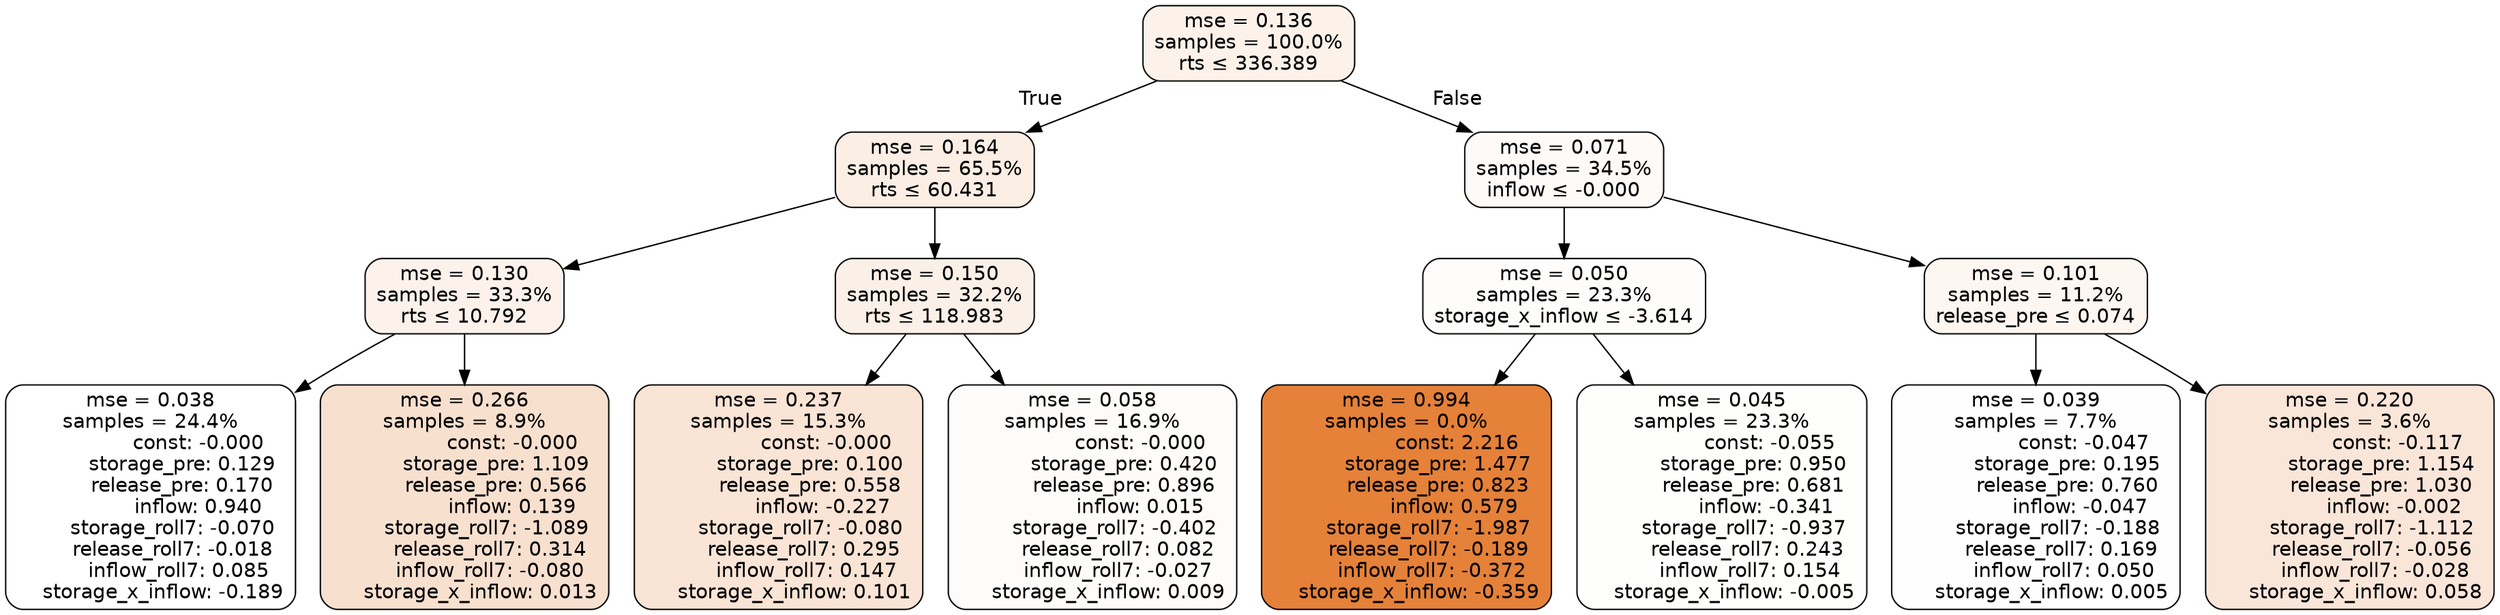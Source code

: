 digraph tree {
bgcolor="transparent"
node [shape=rectangle, style="filled, rounded", color="black", fontname=helvetica] ;
edge [fontname=helvetica] ;
	"0" [label="mse = 0.136
samples = 100.0%
rts &le; 336.389", fillcolor="#fcf2ea"]
	"1" [label="mse = 0.164
samples = 65.5%
rts &le; 60.431", fillcolor="#fbeee4"]
	"2" [label="mse = 0.130
samples = 33.3%
rts &le; 10.792", fillcolor="#fcf2eb"]
	"3" [label="mse = 0.038
samples = 24.4%
               const: -0.000
          storage_pre: 0.129
          release_pre: 0.170
               inflow: 0.940
       storage_roll7: -0.070
       release_roll7: -0.018
         inflow_roll7: 0.085
    storage_x_inflow: -0.189", fillcolor="#ffffff"]
	"4" [label="mse = 0.266
samples = 8.9%
               const: -0.000
          storage_pre: 1.109
          release_pre: 0.566
               inflow: 0.139
       storage_roll7: -1.089
        release_roll7: 0.314
        inflow_roll7: -0.080
     storage_x_inflow: 0.013", fillcolor="#f8e0cf"]
	"5" [label="mse = 0.150
samples = 32.2%
rts &le; 118.983", fillcolor="#fbf0e7"]
	"6" [label="mse = 0.237
samples = 15.3%
               const: -0.000
          storage_pre: 0.100
          release_pre: 0.558
              inflow: -0.227
       storage_roll7: -0.080
        release_roll7: 0.295
         inflow_roll7: 0.147
     storage_x_inflow: 0.101", fillcolor="#f9e4d5"]
	"7" [label="mse = 0.058
samples = 16.9%
               const: -0.000
          storage_pre: 0.420
          release_pre: 0.896
               inflow: 0.015
       storage_roll7: -0.402
        release_roll7: 0.082
        inflow_roll7: -0.027
     storage_x_inflow: 0.009", fillcolor="#fefcfa"]
	"8" [label="mse = 0.071
samples = 34.5%
inflow &le; -0.000", fillcolor="#fefaf8"]
	"9" [label="mse = 0.050
samples = 23.3%
storage_x_inflow &le; -3.614", fillcolor="#fefdfc"]
	"10" [label="mse = 0.994
samples = 0.0%
                const: 2.216
          storage_pre: 1.477
          release_pre: 0.823
               inflow: 0.579
       storage_roll7: -1.987
       release_roll7: -0.189
        inflow_roll7: -0.372
    storage_x_inflow: -0.359", fillcolor="#e58139"]
	"11" [label="mse = 0.045
samples = 23.3%
               const: -0.055
          storage_pre: 0.950
          release_pre: 0.681
              inflow: -0.341
       storage_roll7: -0.937
        release_roll7: 0.243
         inflow_roll7: 0.154
    storage_x_inflow: -0.005", fillcolor="#fefefd"]
	"12" [label="mse = 0.101
samples = 11.2%
release_pre &le; 0.074", fillcolor="#fdf6f1"]
	"13" [label="mse = 0.039
samples = 7.7%
               const: -0.047
          storage_pre: 0.195
          release_pre: 0.760
              inflow: -0.047
       storage_roll7: -0.188
        release_roll7: 0.169
         inflow_roll7: 0.050
     storage_x_inflow: 0.005", fillcolor="#fefefe"]
	"14" [label="mse = 0.220
samples = 3.6%
               const: -0.117
          storage_pre: 1.154
          release_pre: 1.030
              inflow: -0.002
       storage_roll7: -1.112
       release_roll7: -0.056
        inflow_roll7: -0.028
     storage_x_inflow: 0.058", fillcolor="#fae6d9"]

	"0" -> "1" [labeldistance=2.5, labelangle=45, headlabel="True"]
	"1" -> "2"
	"2" -> "3"
	"2" -> "4"
	"1" -> "5"
	"5" -> "6"
	"5" -> "7"
	"0" -> "8" [labeldistance=2.5, labelangle=-45, headlabel="False"]
	"8" -> "9"
	"9" -> "10"
	"9" -> "11"
	"8" -> "12"
	"12" -> "13"
	"12" -> "14"
}